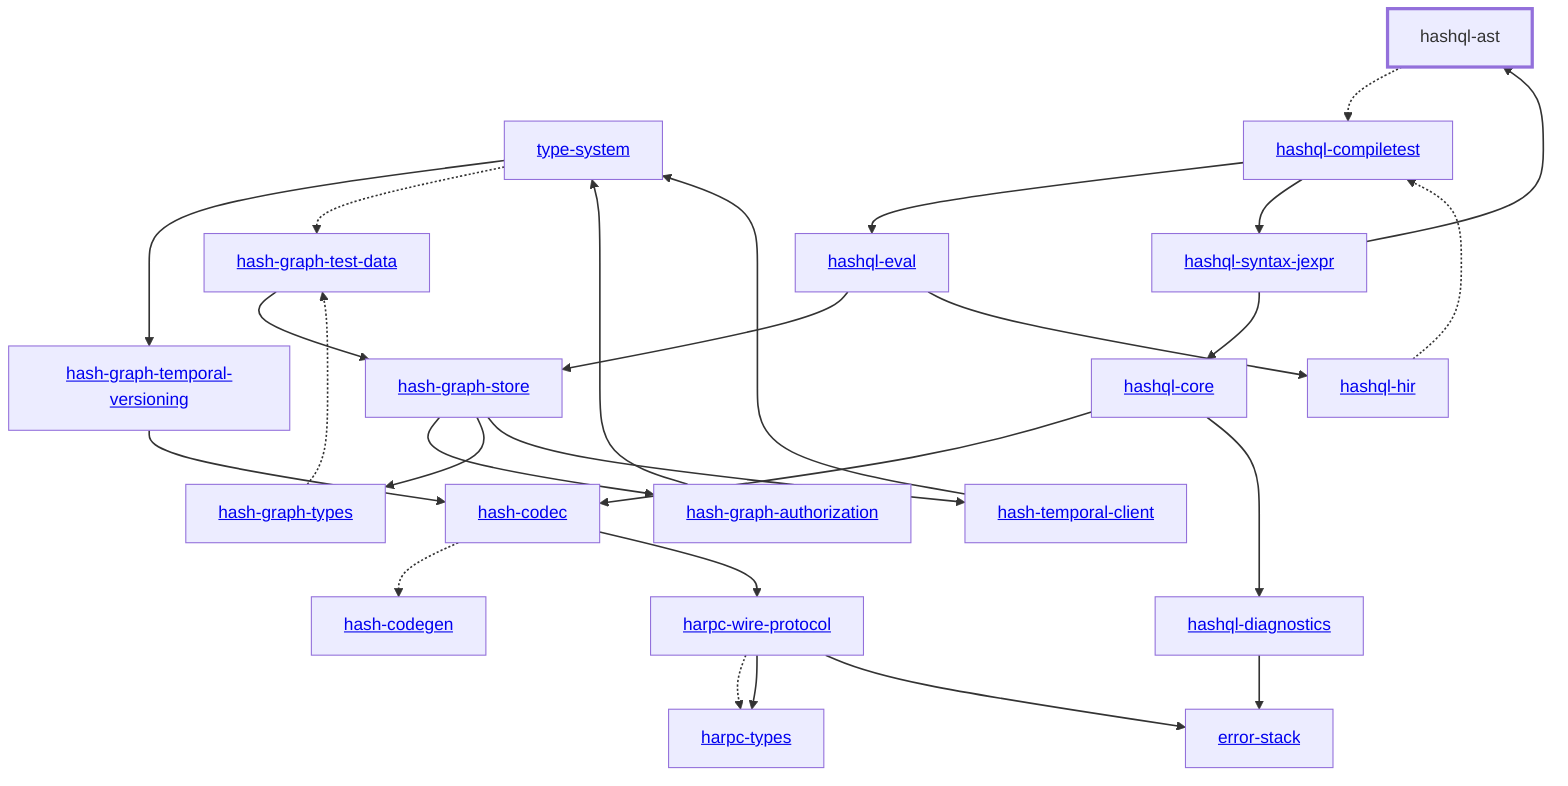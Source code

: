 graph TD
    linkStyle default stroke-width:1.5px
    classDef default stroke-width:1px
    classDef root stroke-width:3px
    classDef dev stroke-width:1px
    classDef build stroke-width:1px
    %% Legend
    %% --> : Normal dependency
    %% -.-> : Dev dependency
    %% ---> : Build dependency
    0[<a href="../type_system/index.html">type-system</a>]
    1[<a href="../hash_codec/index.html">hash-codec</a>]
    2[<a href="../hash_codegen/index.html">hash-codegen</a>]
    3[<a href="../hash_graph_authorization/index.html">hash-graph-authorization</a>]
    4[<a href="../hash_graph_store/index.html">hash-graph-store</a>]
    5[<a href="../hash_graph_temporal_versioning/index.html">hash-graph-temporal-versioning</a>]
    6[<a href="../hash_graph_types/index.html">hash-graph-types</a>]
    7[<a href="../harpc_types/index.html">harpc-types</a>]
    8[<a href="../harpc_wire_protocol/index.html">harpc-wire-protocol</a>]
    9[hashql-ast]
    class 9 root
    10[<a href="../hashql_compiletest/index.html">hashql-compiletest</a>]
    11[<a href="../hashql_core/index.html">hashql-core</a>]
    12[<a href="../hashql_diagnostics/index.html">hashql-diagnostics</a>]
    13[<a href="../hashql_eval/index.html">hashql-eval</a>]
    14[<a href="../hashql_hir/index.html">hashql-hir</a>]
    15[<a href="../hashql_syntax_jexpr/index.html">hashql-syntax-jexpr</a>]
    16[<a href="../hash_temporal_client/index.html">hash-temporal-client</a>]
    17[<a href="../error_stack/index.html">error-stack</a>]
    18[<a href="../hash_graph_test_data/index.html">hash-graph-test-data</a>]
    0 --> 5
    0 -.-> 18
    1 -.-> 2
    1 --> 8
    3 --> 0
    4 --> 3
    4 --> 6
    4 --> 16
    5 --> 1
    6 -.-> 18
    8 -.-> 7
    8 --> 7
    8 --> 17
    9 -.-> 10
    10 --> 13
    10 --> 15
    11 --> 1
    11 --> 12
    12 --> 17
    13 --> 4
    13 --> 14
    14 -.-> 10
    15 --> 9
    15 --> 11
    16 --> 0
    18 --> 4